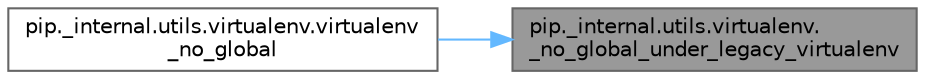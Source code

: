 digraph "pip._internal.utils.virtualenv._no_global_under_legacy_virtualenv"
{
 // LATEX_PDF_SIZE
  bgcolor="transparent";
  edge [fontname=Helvetica,fontsize=10,labelfontname=Helvetica,labelfontsize=10];
  node [fontname=Helvetica,fontsize=10,shape=box,height=0.2,width=0.4];
  rankdir="RL";
  Node1 [id="Node000001",label="pip._internal.utils.virtualenv.\l_no_global_under_legacy_virtualenv",height=0.2,width=0.4,color="gray40", fillcolor="grey60", style="filled", fontcolor="black",tooltip=" "];
  Node1 -> Node2 [id="edge1_Node000001_Node000002",dir="back",color="steelblue1",style="solid",tooltip=" "];
  Node2 [id="Node000002",label="pip._internal.utils.virtualenv.virtualenv\l_no_global",height=0.2,width=0.4,color="grey40", fillcolor="white", style="filled",URL="$namespacepip_1_1__internal_1_1utils_1_1virtualenv.html#a99ca853f7d8a95c6d242805cbc366bb0",tooltip=" "];
}
